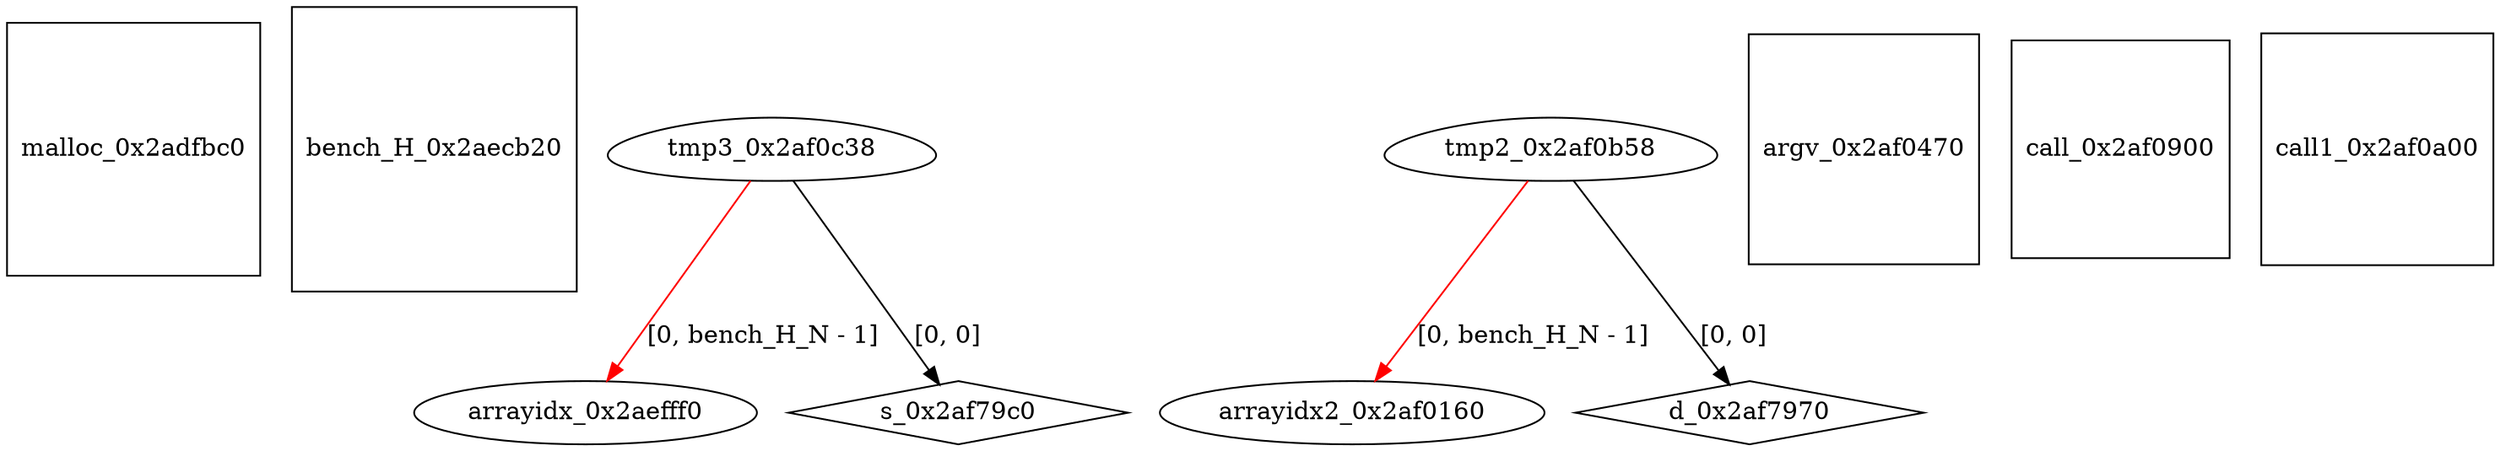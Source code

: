 digraph grafico {
"malloc_0x2adfbc0" [shape=square];
"bench_H_0x2aecb20" [shape=square];
"arrayidx_0x2aefff0" [shape=ellipse];
"tmp3_0x2af0c38" -> "arrayidx_0x2aefff0" [label="[0, bench_H_N - 1]",color=red];
"arrayidx2_0x2af0160" [shape=ellipse];
"tmp2_0x2af0b58" -> "arrayidx2_0x2af0160" [label="[0, bench_H_N - 1]",color=red];
"argv_0x2af0470" [shape=square];
"call_0x2af0900" [shape=square];
"call1_0x2af0a00" [shape=square];
"tmp2_0x2af0b58" [shape=egg];
"tmp3_0x2af0c38" [shape=egg];
"d_0x2af7970" [shape=diamond];
"tmp2_0x2af0b58" -> "d_0x2af7970" [label="[0, 0]"];
"s_0x2af79c0" [shape=diamond];
"tmp3_0x2af0c38" -> "s_0x2af79c0" [label="[0, 0]"];
}